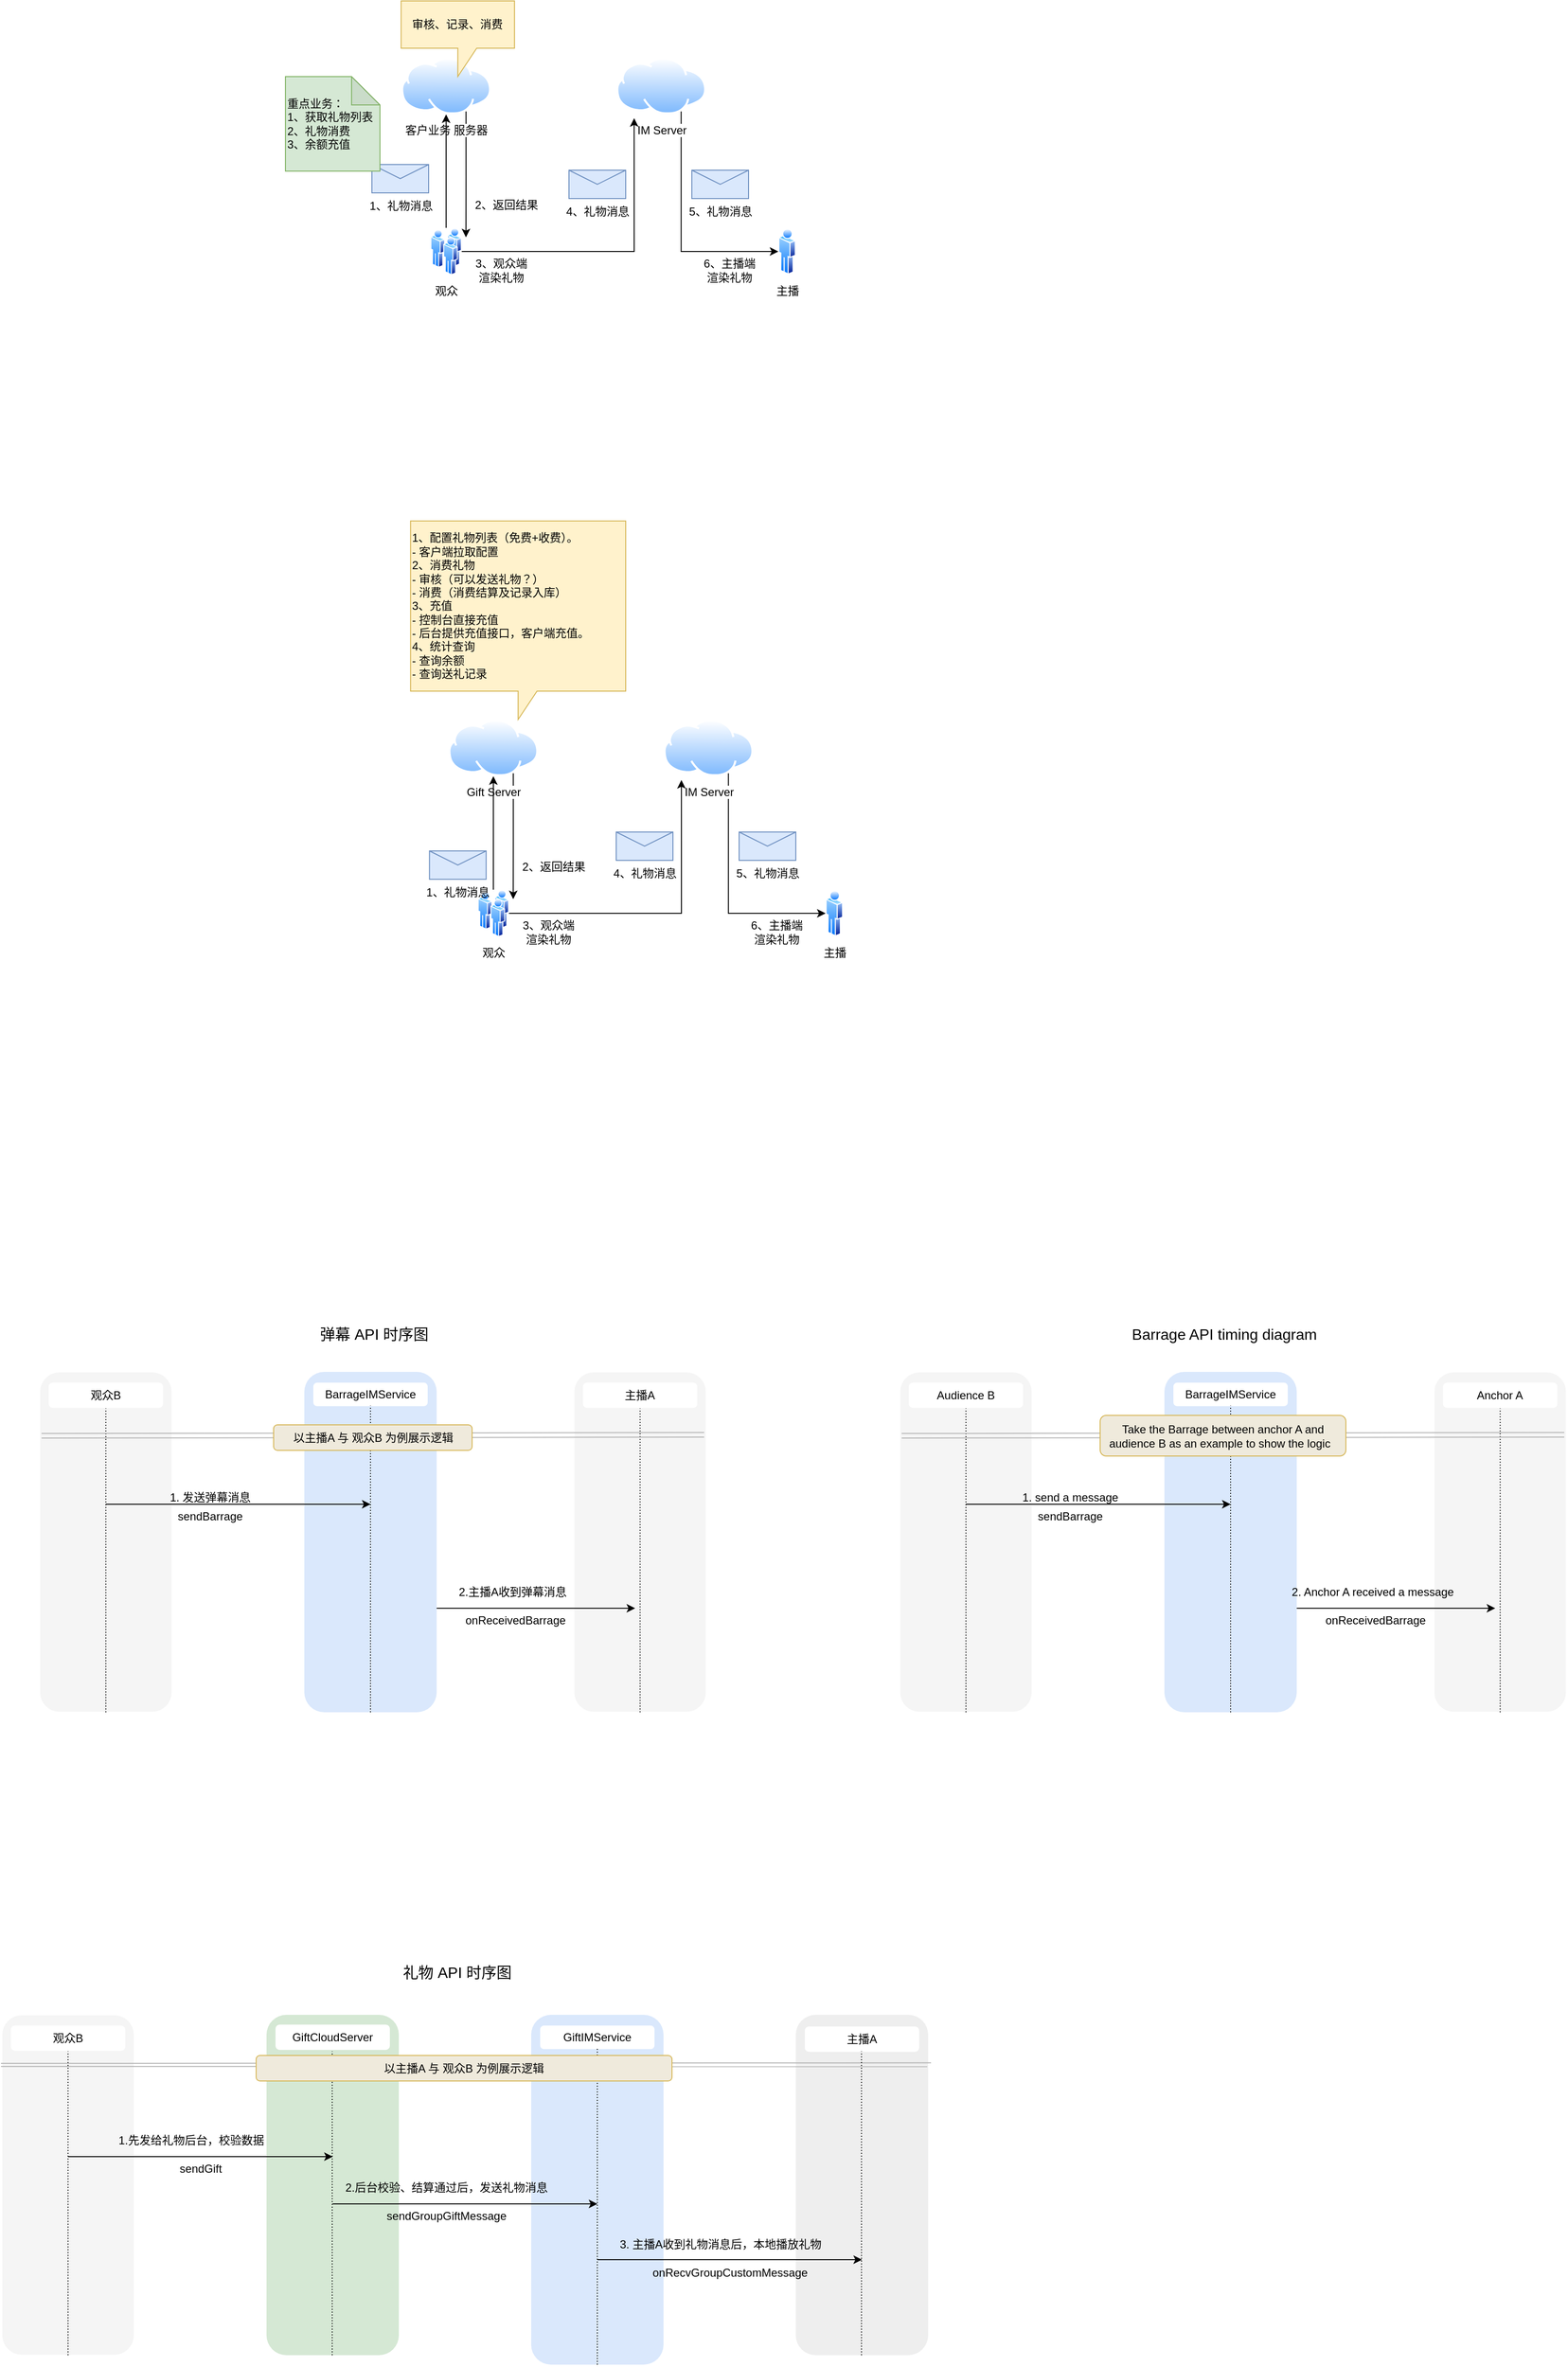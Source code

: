 <mxfile version="24.7.16">
  <diagram name="第 1 页" id="jcVEZMa674RAuCqElUsa">
    <mxGraphModel dx="2303" dy="1035" grid="1" gridSize="10" guides="1" tooltips="1" connect="1" arrows="1" fold="1" page="1" pageScale="1" pageWidth="827" pageHeight="1169" math="0" shadow="0">
      <root>
        <mxCell id="0" />
        <mxCell id="1" parent="0" />
        <mxCell id="g0dAhYQNbu406ivaat-B-29" style="edgeStyle=orthogonalEdgeStyle;rounded=0;orthogonalLoop=1;jettySize=auto;html=1;exitX=0.75;exitY=1;exitDx=0;exitDy=0;entryX=0;entryY=0.5;entryDx=0;entryDy=0;" parent="1" source="g0dAhYQNbu406ivaat-B-1" target="g0dAhYQNbu406ivaat-B-4" edge="1">
          <mxGeometry relative="1" as="geometry">
            <Array as="points">
              <mxPoint x="518" y="535" />
            </Array>
          </mxGeometry>
        </mxCell>
        <mxCell id="g0dAhYQNbu406ivaat-B-1" value="IM Server" style="image;aspect=fixed;perimeter=ellipsePerimeter;html=1;align=center;shadow=0;dashed=0;spacingTop=3;image=img/lib/active_directory/internet_cloud.svg;" parent="1" vertex="1">
          <mxGeometry x="450" y="330" width="95.24" height="60" as="geometry" />
        </mxCell>
        <mxCell id="g0dAhYQNbu406ivaat-B-26" style="edgeStyle=orthogonalEdgeStyle;rounded=0;orthogonalLoop=1;jettySize=auto;html=1;exitX=0.75;exitY=1;exitDx=0;exitDy=0;" parent="1" source="g0dAhYQNbu406ivaat-B-2" edge="1">
          <mxGeometry relative="1" as="geometry">
            <mxPoint x="291" y="520" as="targetPoint" />
          </mxGeometry>
        </mxCell>
        <mxCell id="g0dAhYQNbu406ivaat-B-2" value="客户业务 服务器" style="image;aspect=fixed;perimeter=ellipsePerimeter;html=1;align=center;shadow=0;dashed=0;spacingTop=3;image=img/lib/active_directory/internet_cloud.svg;" parent="1" vertex="1">
          <mxGeometry x="222.38" y="330" width="95.24" height="60" as="geometry" />
        </mxCell>
        <mxCell id="g0dAhYQNbu406ivaat-B-24" value="" style="edgeStyle=orthogonalEdgeStyle;rounded=0;orthogonalLoop=1;jettySize=auto;html=1;" parent="1" source="g0dAhYQNbu406ivaat-B-3" target="g0dAhYQNbu406ivaat-B-2" edge="1">
          <mxGeometry relative="1" as="geometry" />
        </mxCell>
        <mxCell id="g0dAhYQNbu406ivaat-B-3" value="观众" style="image;aspect=fixed;perimeter=ellipsePerimeter;html=1;align=center;shadow=0;dashed=0;spacingTop=3;image=img/lib/active_directory/users.svg;" parent="1" vertex="1">
          <mxGeometry x="253.5" y="510" width="33" height="50" as="geometry" />
        </mxCell>
        <mxCell id="g0dAhYQNbu406ivaat-B-4" value="主播" style="image;aspect=fixed;perimeter=ellipsePerimeter;html=1;align=center;shadow=0;dashed=0;spacingTop=3;image=img/lib/active_directory/user.svg;" parent="1" vertex="1">
          <mxGeometry x="621.5" y="510" width="18.5" height="50" as="geometry" />
        </mxCell>
        <mxCell id="g0dAhYQNbu406ivaat-B-13" value="审核、记录、消费" style="shape=callout;whiteSpace=wrap;html=1;perimeter=calloutPerimeter;fillColor=#fff2cc;strokeColor=#d6b656;" parent="1" vertex="1">
          <mxGeometry x="222.38" y="270" width="120" height="80" as="geometry" />
        </mxCell>
        <mxCell id="g0dAhYQNbu406ivaat-B-14" value="4、礼物消息" style="shape=message;html=1;html=1;outlineConnect=0;labelPosition=center;verticalLabelPosition=bottom;align=center;verticalAlign=top;fillColor=#dae8fc;strokeColor=#6c8ebf;" parent="1" vertex="1">
          <mxGeometry x="400" y="449" width="60" height="30" as="geometry" />
        </mxCell>
        <mxCell id="g0dAhYQNbu406ivaat-B-16" value="1、礼物消息" style="shape=message;html=1;html=1;outlineConnect=0;labelPosition=center;verticalLabelPosition=bottom;align=center;verticalAlign=top;fillColor=#dae8fc;strokeColor=#6c8ebf;" parent="1" vertex="1">
          <mxGeometry x="191.5" y="443" width="60" height="30" as="geometry" />
        </mxCell>
        <mxCell id="g0dAhYQNbu406ivaat-B-20" value="2、返回结果" style="text;html=1;align=center;verticalAlign=middle;whiteSpace=wrap;rounded=0;" parent="1" vertex="1">
          <mxGeometry x="297" y="471" width="73.5" height="30" as="geometry" />
        </mxCell>
        <mxCell id="g0dAhYQNbu406ivaat-B-21" value="5、礼物消息" style="shape=message;html=1;html=1;outlineConnect=0;labelPosition=center;verticalLabelPosition=bottom;align=center;verticalAlign=top;fillColor=#dae8fc;strokeColor=#6c8ebf;" parent="1" vertex="1">
          <mxGeometry x="530" y="449" width="60" height="30" as="geometry" />
        </mxCell>
        <mxCell id="g0dAhYQNbu406ivaat-B-27" style="edgeStyle=orthogonalEdgeStyle;rounded=0;orthogonalLoop=1;jettySize=auto;html=1;exitX=1;exitY=0.5;exitDx=0;exitDy=0;entryX=0.199;entryY=1.067;entryDx=0;entryDy=0;entryPerimeter=0;" parent="1" source="g0dAhYQNbu406ivaat-B-3" target="g0dAhYQNbu406ivaat-B-1" edge="1">
          <mxGeometry relative="1" as="geometry" />
        </mxCell>
        <mxCell id="g0dAhYQNbu406ivaat-B-37" value="6、主播端渲染礼物" style="text;html=1;align=center;verticalAlign=middle;whiteSpace=wrap;rounded=0;" parent="1" vertex="1">
          <mxGeometry x="540" y="540" width="60" height="30" as="geometry" />
        </mxCell>
        <mxCell id="g0dAhYQNbu406ivaat-B-38" value="3、观众端渲染礼物" style="text;html=1;align=center;verticalAlign=middle;whiteSpace=wrap;rounded=0;" parent="1" vertex="1">
          <mxGeometry x="297" y="540" width="63" height="30" as="geometry" />
        </mxCell>
        <mxCell id="g0dAhYQNbu406ivaat-B-39" value="&lt;div&gt;重点业务：&lt;/div&gt;1、获取礼物列表&lt;div&gt;2、礼物消费&lt;/div&gt;&lt;div&gt;3、余额充值&lt;/div&gt;" style="shape=note;whiteSpace=wrap;html=1;backgroundOutline=1;darkOpacity=0.05;align=left;fillColor=#d5e8d4;strokeColor=#82b366;" parent="1" vertex="1">
          <mxGeometry x="100" y="350" width="100" height="100" as="geometry" />
        </mxCell>
        <mxCell id="nutGatzAmaSmmzDg8kPc-3" style="edgeStyle=orthogonalEdgeStyle;rounded=0;orthogonalLoop=1;jettySize=auto;html=1;exitX=0.75;exitY=1;exitDx=0;exitDy=0;entryX=0;entryY=0.5;entryDx=0;entryDy=0;" parent="1" source="nutGatzAmaSmmzDg8kPc-4" target="nutGatzAmaSmmzDg8kPc-9" edge="1">
          <mxGeometry relative="1" as="geometry">
            <Array as="points">
              <mxPoint x="568" y="1235" />
            </Array>
          </mxGeometry>
        </mxCell>
        <mxCell id="nutGatzAmaSmmzDg8kPc-4" value="IM Server" style="image;aspect=fixed;perimeter=ellipsePerimeter;html=1;align=center;shadow=0;dashed=0;spacingTop=3;image=img/lib/active_directory/internet_cloud.svg;" parent="1" vertex="1">
          <mxGeometry x="500" y="1030" width="95.24" height="60" as="geometry" />
        </mxCell>
        <mxCell id="nutGatzAmaSmmzDg8kPc-5" style="edgeStyle=orthogonalEdgeStyle;rounded=0;orthogonalLoop=1;jettySize=auto;html=1;exitX=0.75;exitY=1;exitDx=0;exitDy=0;" parent="1" source="nutGatzAmaSmmzDg8kPc-6" edge="1">
          <mxGeometry relative="1" as="geometry">
            <mxPoint x="341" y="1220" as="targetPoint" />
          </mxGeometry>
        </mxCell>
        <mxCell id="nutGatzAmaSmmzDg8kPc-6" value="Gift Server" style="image;aspect=fixed;perimeter=ellipsePerimeter;html=1;align=center;shadow=0;dashed=0;spacingTop=3;image=img/lib/active_directory/internet_cloud.svg;" parent="1" vertex="1">
          <mxGeometry x="272.38" y="1030" width="95.24" height="60" as="geometry" />
        </mxCell>
        <mxCell id="nutGatzAmaSmmzDg8kPc-7" value="" style="edgeStyle=orthogonalEdgeStyle;rounded=0;orthogonalLoop=1;jettySize=auto;html=1;" parent="1" source="nutGatzAmaSmmzDg8kPc-8" target="nutGatzAmaSmmzDg8kPc-6" edge="1">
          <mxGeometry relative="1" as="geometry" />
        </mxCell>
        <mxCell id="nutGatzAmaSmmzDg8kPc-8" value="观众" style="image;aspect=fixed;perimeter=ellipsePerimeter;html=1;align=center;shadow=0;dashed=0;spacingTop=3;image=img/lib/active_directory/users.svg;" parent="1" vertex="1">
          <mxGeometry x="303.5" y="1210" width="33" height="50" as="geometry" />
        </mxCell>
        <mxCell id="nutGatzAmaSmmzDg8kPc-9" value="主播" style="image;aspect=fixed;perimeter=ellipsePerimeter;html=1;align=center;shadow=0;dashed=0;spacingTop=3;image=img/lib/active_directory/user.svg;" parent="1" vertex="1">
          <mxGeometry x="671.5" y="1210" width="18.5" height="50" as="geometry" />
        </mxCell>
        <mxCell id="nutGatzAmaSmmzDg8kPc-10" value="&lt;div&gt;1、配置礼物列表（免费+收费）。&lt;/div&gt;&lt;div&gt;- 客户端拉取配置&lt;/div&gt;&lt;div&gt;2、消费礼物&lt;/div&gt;&lt;div&gt;-&amp;nbsp;&lt;span style=&quot;background-color: initial;&quot;&gt;审核（可以发送礼物？）&lt;/span&gt;&lt;/div&gt;&lt;div&gt;&lt;span style=&quot;background-color: initial;&quot;&gt;- 消费（消费结算及记录入库）&lt;/span&gt;&lt;/div&gt;&lt;div&gt;&lt;span style=&quot;background-color: initial;&quot;&gt;3、充值&lt;/span&gt;&lt;/div&gt;&lt;div&gt;&lt;span style=&quot;background-color: initial;&quot;&gt;- 控制台直接充值&lt;/span&gt;&lt;/div&gt;&lt;div&gt;&lt;span style=&quot;background-color: initial;&quot;&gt;- 后台提供充值接口，客户端充值。&lt;/span&gt;&lt;/div&gt;&lt;div&gt;&lt;span style=&quot;background-color: initial;&quot;&gt;4、统计查询&lt;/span&gt;&lt;/div&gt;&lt;div&gt;&lt;span style=&quot;background-color: initial;&quot;&gt;- 查询余额&lt;/span&gt;&lt;/div&gt;&lt;div&gt;&lt;span style=&quot;background-color: initial;&quot;&gt;- 查询送礼记录&lt;/span&gt;&lt;/div&gt;" style="shape=callout;whiteSpace=wrap;html=1;perimeter=calloutPerimeter;fillColor=#fff2cc;strokeColor=#d6b656;align=left;" parent="1" vertex="1">
          <mxGeometry x="232.38" y="820" width="227.62" height="210" as="geometry" />
        </mxCell>
        <mxCell id="nutGatzAmaSmmzDg8kPc-11" value="4、礼物消息" style="shape=message;html=1;html=1;outlineConnect=0;labelPosition=center;verticalLabelPosition=bottom;align=center;verticalAlign=top;fillColor=#dae8fc;strokeColor=#6c8ebf;" parent="1" vertex="1">
          <mxGeometry x="450" y="1149" width="60" height="30" as="geometry" />
        </mxCell>
        <mxCell id="nutGatzAmaSmmzDg8kPc-12" value="1、礼物消息" style="shape=message;html=1;html=1;outlineConnect=0;labelPosition=center;verticalLabelPosition=bottom;align=center;verticalAlign=top;fillColor=#dae8fc;strokeColor=#6c8ebf;" parent="1" vertex="1">
          <mxGeometry x="252.38" y="1169" width="60" height="30" as="geometry" />
        </mxCell>
        <mxCell id="nutGatzAmaSmmzDg8kPc-13" value="2、返回结果" style="text;html=1;align=center;verticalAlign=middle;whiteSpace=wrap;rounded=0;" parent="1" vertex="1">
          <mxGeometry x="347" y="1171" width="73.5" height="30" as="geometry" />
        </mxCell>
        <mxCell id="nutGatzAmaSmmzDg8kPc-14" value="5、礼物消息" style="shape=message;html=1;html=1;outlineConnect=0;labelPosition=center;verticalLabelPosition=bottom;align=center;verticalAlign=top;fillColor=#dae8fc;strokeColor=#6c8ebf;" parent="1" vertex="1">
          <mxGeometry x="580" y="1149" width="60" height="30" as="geometry" />
        </mxCell>
        <mxCell id="nutGatzAmaSmmzDg8kPc-15" style="edgeStyle=orthogonalEdgeStyle;rounded=0;orthogonalLoop=1;jettySize=auto;html=1;exitX=1;exitY=0.5;exitDx=0;exitDy=0;entryX=0.199;entryY=1.067;entryDx=0;entryDy=0;entryPerimeter=0;" parent="1" source="nutGatzAmaSmmzDg8kPc-8" target="nutGatzAmaSmmzDg8kPc-4" edge="1">
          <mxGeometry relative="1" as="geometry" />
        </mxCell>
        <mxCell id="nutGatzAmaSmmzDg8kPc-16" value="6、主播端渲染礼物" style="text;html=1;align=center;verticalAlign=middle;whiteSpace=wrap;rounded=0;" parent="1" vertex="1">
          <mxGeometry x="590" y="1240" width="60" height="30" as="geometry" />
        </mxCell>
        <mxCell id="nutGatzAmaSmmzDg8kPc-17" value="3、观众端渲染礼物" style="text;html=1;align=center;verticalAlign=middle;whiteSpace=wrap;rounded=0;" parent="1" vertex="1">
          <mxGeometry x="347" y="1240" width="63" height="30" as="geometry" />
        </mxCell>
        <mxCell id="BIol5dCqHIM_bmdfUZsF-23" value="" style="group" parent="1" vertex="1" connectable="0">
          <mxGeometry x="-200" y="2400" width="140" height="360" as="geometry" />
        </mxCell>
        <mxCell id="BIol5dCqHIM_bmdfUZsF-15" value="" style="rounded=1;whiteSpace=wrap;html=1;fillColor=#f5f5f5;fontColor=#333333;strokeColor=#FFFFFF;" parent="BIol5dCqHIM_bmdfUZsF-23" vertex="1">
          <mxGeometry width="140" height="360" as="geometry" />
        </mxCell>
        <mxCell id="BIol5dCqHIM_bmdfUZsF-16" value="观众B" style="rounded=1;whiteSpace=wrap;html=1;strokeColor=#FFFFFF;" parent="BIol5dCqHIM_bmdfUZsF-23" vertex="1">
          <mxGeometry x="10" y="11.857" width="120" height="25.714" as="geometry" />
        </mxCell>
        <mxCell id="BIol5dCqHIM_bmdfUZsF-41" value="" style="endArrow=none;dashed=1;html=1;rounded=0;exitX=0.5;exitY=1;exitDx=0;exitDy=0;dashPattern=1 2;" parent="BIol5dCqHIM_bmdfUZsF-23" source="BIol5dCqHIM_bmdfUZsF-15" edge="1">
          <mxGeometry width="50" height="50" relative="1" as="geometry">
            <mxPoint x="340" y="173.571" as="sourcePoint" />
            <mxPoint x="70" y="38.571" as="targetPoint" />
          </mxGeometry>
        </mxCell>
        <mxCell id="BIol5dCqHIM_bmdfUZsF-24" value="" style="group" parent="1" vertex="1" connectable="0">
          <mxGeometry x="360" y="2400" width="140" height="370" as="geometry" />
        </mxCell>
        <mxCell id="BIol5dCqHIM_bmdfUZsF-25" value="" style="rounded=1;whiteSpace=wrap;html=1;fillColor=#dae8fc;strokeColor=none;" parent="BIol5dCqHIM_bmdfUZsF-24" vertex="1">
          <mxGeometry width="140" height="370" as="geometry" />
        </mxCell>
        <mxCell id="BIol5dCqHIM_bmdfUZsF-26" value="GiftIMService" style="rounded=1;whiteSpace=wrap;html=1;strokeColor=#FFFFFF;" parent="BIol5dCqHIM_bmdfUZsF-24" vertex="1">
          <mxGeometry x="10" y="11.935" width="120" height="23.871" as="geometry" />
        </mxCell>
        <mxCell id="BIol5dCqHIM_bmdfUZsF-45" value="" style="endArrow=none;dashed=1;html=1;rounded=0;exitX=0.5;exitY=1;exitDx=0;exitDy=0;dashPattern=1 2;entryX=0.5;entryY=1;entryDx=0;entryDy=0;" parent="BIol5dCqHIM_bmdfUZsF-24" source="BIol5dCqHIM_bmdfUZsF-25" target="BIol5dCqHIM_bmdfUZsF-26" edge="1">
          <mxGeometry width="50" height="50" relative="1" as="geometry">
            <mxPoint x="60" y="393.871" as="sourcePoint" />
            <mxPoint x="60" y="95.484" as="targetPoint" />
          </mxGeometry>
        </mxCell>
        <mxCell id="BIol5dCqHIM_bmdfUZsF-27" value="" style="group" parent="1" vertex="1" connectable="0">
          <mxGeometry x="80" y="2400" width="140" height="360" as="geometry" />
        </mxCell>
        <mxCell id="BIol5dCqHIM_bmdfUZsF-28" value="" style="rounded=1;whiteSpace=wrap;html=1;fillColor=#d5e8d4;strokeColor=none;" parent="BIol5dCqHIM_bmdfUZsF-27" vertex="1">
          <mxGeometry width="140" height="360" as="geometry" />
        </mxCell>
        <mxCell id="BIol5dCqHIM_bmdfUZsF-29" value="GiftCloudServer" style="rounded=1;whiteSpace=wrap;html=1;strokeColor=#FFFFFF;" parent="BIol5dCqHIM_bmdfUZsF-27" vertex="1">
          <mxGeometry x="10" y="10.857" width="120" height="25.714" as="geometry" />
        </mxCell>
        <mxCell id="BIol5dCqHIM_bmdfUZsF-44" value="" style="endArrow=none;dashed=1;html=1;rounded=0;exitX=0.5;exitY=1;exitDx=0;exitDy=0;dashPattern=1 2;" parent="BIol5dCqHIM_bmdfUZsF-27" edge="1">
          <mxGeometry width="50" height="50" relative="1" as="geometry">
            <mxPoint x="69.5" y="360" as="sourcePoint" />
            <mxPoint x="69.5" y="38.571" as="targetPoint" />
          </mxGeometry>
        </mxCell>
        <mxCell id="BIol5dCqHIM_bmdfUZsF-30" value="" style="group" parent="1" vertex="1" connectable="0">
          <mxGeometry x="640" y="2400" width="140" height="360" as="geometry" />
        </mxCell>
        <mxCell id="BIol5dCqHIM_bmdfUZsF-31" value="" style="rounded=1;whiteSpace=wrap;html=1;fillColor=#eeeeee;strokeColor=none;" parent="BIol5dCqHIM_bmdfUZsF-30" vertex="1">
          <mxGeometry width="140" height="360" as="geometry" />
        </mxCell>
        <mxCell id="BIol5dCqHIM_bmdfUZsF-32" value="主播A" style="rounded=1;whiteSpace=wrap;html=1;strokeColor=#FFFFFF;" parent="BIol5dCqHIM_bmdfUZsF-30" vertex="1">
          <mxGeometry x="10" y="12.857" width="120" height="25.714" as="geometry" />
        </mxCell>
        <mxCell id="BIol5dCqHIM_bmdfUZsF-34" value="" style="endArrow=none;html=1;rounded=0;strokeColor=#B3B3B3;entryX=0.993;entryY=0.152;entryDx=0;entryDy=0;entryPerimeter=0;" parent="BIol5dCqHIM_bmdfUZsF-30" target="BIol5dCqHIM_bmdfUZsF-31" edge="1">
          <mxGeometry width="50" height="50" relative="1" as="geometry">
            <mxPoint x="-841" y="54.643" as="sourcePoint" />
            <mxPoint x="129" y="54.643" as="targetPoint" />
          </mxGeometry>
        </mxCell>
        <mxCell id="BIol5dCqHIM_bmdfUZsF-33" value="" style="endArrow=none;html=1;rounded=0;strokeColor=#B3B3B3;entryX=1.029;entryY=0.141;entryDx=0;entryDy=0;entryPerimeter=0;" parent="BIol5dCqHIM_bmdfUZsF-30" edge="1">
          <mxGeometry width="50" height="50" relative="1" as="geometry">
            <mxPoint x="-841" y="51.429" as="sourcePoint" />
            <mxPoint x="143.06" y="50.76" as="targetPoint" />
          </mxGeometry>
        </mxCell>
        <mxCell id="BIol5dCqHIM_bmdfUZsF-46" value="" style="endArrow=none;dashed=1;html=1;rounded=0;exitX=0.5;exitY=1;exitDx=0;exitDy=0;dashPattern=1 2;" parent="BIol5dCqHIM_bmdfUZsF-30" edge="1">
          <mxGeometry width="50" height="50" relative="1" as="geometry">
            <mxPoint x="69.5" y="360" as="sourcePoint" />
            <mxPoint x="69.5" y="38.571" as="targetPoint" />
          </mxGeometry>
        </mxCell>
        <mxCell id="BIol5dCqHIM_bmdfUZsF-36" value="礼物 API 时序图" style="rounded=0;whiteSpace=wrap;html=1;fontSize=16;strokeColor=none;" parent="1" vertex="1">
          <mxGeometry x="222.38" y="2325" width="120" height="60" as="geometry" />
        </mxCell>
        <mxCell id="BIol5dCqHIM_bmdfUZsF-39" value="以主播A 与 观众B 为例展示逻辑" style="rounded=1;whiteSpace=wrap;html=1;fillColor=#EFEADC;strokeColor=#d6b656;" parent="1" vertex="1">
          <mxGeometry x="69" y="2443" width="440" height="27" as="geometry" />
        </mxCell>
        <mxCell id="BIol5dCqHIM_bmdfUZsF-47" value="" style="endArrow=classic;html=1;rounded=0;" parent="1" edge="1">
          <mxGeometry width="50" height="50" relative="1" as="geometry">
            <mxPoint x="-130" y="2550" as="sourcePoint" />
            <mxPoint x="150" y="2550" as="targetPoint" />
          </mxGeometry>
        </mxCell>
        <mxCell id="BIol5dCqHIM_bmdfUZsF-48" value="sendGift" style="text;html=1;align=center;verticalAlign=middle;resizable=0;points=[];autosize=1;strokeColor=none;fillColor=none;" parent="1" vertex="1">
          <mxGeometry x="-25" y="2548" width="70" height="30" as="geometry" />
        </mxCell>
        <mxCell id="BIol5dCqHIM_bmdfUZsF-49" value="1.先发给礼物后台，校验数据" style="text;html=1;align=center;verticalAlign=middle;resizable=0;points=[];autosize=1;strokeColor=none;fillColor=none;" parent="1" vertex="1">
          <mxGeometry x="-90" y="2518" width="180" height="30" as="geometry" />
        </mxCell>
        <mxCell id="BIol5dCqHIM_bmdfUZsF-50" value="" style="endArrow=classic;html=1;rounded=0;" parent="1" edge="1">
          <mxGeometry width="50" height="50" relative="1" as="geometry">
            <mxPoint x="150" y="2600" as="sourcePoint" />
            <mxPoint x="430" y="2600" as="targetPoint" />
          </mxGeometry>
        </mxCell>
        <mxCell id="BIol5dCqHIM_bmdfUZsF-52" value="2.后台校验、结算通过后，发送礼物消息" style="text;html=1;align=center;verticalAlign=middle;resizable=0;points=[];autosize=1;strokeColor=none;fillColor=none;" parent="1" vertex="1">
          <mxGeometry x="154" y="2570" width="232" height="26" as="geometry" />
        </mxCell>
        <mxCell id="BIol5dCqHIM_bmdfUZsF-55" value="sendGroupGiftMessage" style="text;html=1;align=center;verticalAlign=middle;resizable=0;points=[];autosize=1;strokeColor=none;fillColor=none;" parent="1" vertex="1">
          <mxGeometry x="195" y="2598" width="150" height="30" as="geometry" />
        </mxCell>
        <mxCell id="BIol5dCqHIM_bmdfUZsF-56" value="onRecvGroupCustomMessage" style="text;html=1;align=center;verticalAlign=middle;resizable=0;points=[];autosize=1;strokeColor=none;fillColor=none;" parent="1" vertex="1">
          <mxGeometry x="475" y="2658" width="190" height="30" as="geometry" />
        </mxCell>
        <mxCell id="BIol5dCqHIM_bmdfUZsF-57" value="3. 主播A收到礼物消息后，本地播放礼物" style="text;html=1;align=center;verticalAlign=middle;resizable=0;points=[];autosize=1;strokeColor=none;fillColor=none;" parent="1" vertex="1">
          <mxGeometry x="440" y="2628" width="240" height="30" as="geometry" />
        </mxCell>
        <mxCell id="BIol5dCqHIM_bmdfUZsF-54" value="" style="endArrow=classic;html=1;rounded=0;" parent="1" edge="1">
          <mxGeometry width="50" height="50" relative="1" as="geometry">
            <mxPoint x="430" y="2659.003" as="sourcePoint" />
            <mxPoint x="710" y="2659.003" as="targetPoint" />
          </mxGeometry>
        </mxCell>
        <mxCell id="24WdsLfVIEtXJVcazkG--1" value="" style="group" vertex="1" connectable="0" parent="1">
          <mxGeometry x="-160" y="1720" width="140" height="360" as="geometry" />
        </mxCell>
        <mxCell id="24WdsLfVIEtXJVcazkG--2" value="" style="rounded=1;whiteSpace=wrap;html=1;fillColor=#f5f5f5;fontColor=#333333;strokeColor=#FFFFFF;" vertex="1" parent="24WdsLfVIEtXJVcazkG--1">
          <mxGeometry width="140" height="360" as="geometry" />
        </mxCell>
        <mxCell id="24WdsLfVIEtXJVcazkG--3" value="观众B" style="rounded=1;whiteSpace=wrap;html=1;strokeColor=#FFFFFF;" vertex="1" parent="24WdsLfVIEtXJVcazkG--1">
          <mxGeometry x="10" y="11.857" width="120" height="25.714" as="geometry" />
        </mxCell>
        <mxCell id="24WdsLfVIEtXJVcazkG--4" value="" style="endArrow=none;dashed=1;html=1;rounded=0;exitX=0.5;exitY=1;exitDx=0;exitDy=0;dashPattern=1 2;" edge="1" parent="24WdsLfVIEtXJVcazkG--1" source="24WdsLfVIEtXJVcazkG--2">
          <mxGeometry width="50" height="50" relative="1" as="geometry">
            <mxPoint x="340" y="173.571" as="sourcePoint" />
            <mxPoint x="70" y="38.571" as="targetPoint" />
          </mxGeometry>
        </mxCell>
        <mxCell id="24WdsLfVIEtXJVcazkG--5" value="" style="group" vertex="1" connectable="0" parent="1">
          <mxGeometry x="405.24" y="1720" width="140" height="360" as="geometry" />
        </mxCell>
        <mxCell id="24WdsLfVIEtXJVcazkG--6" value="" style="rounded=1;whiteSpace=wrap;html=1;fillColor=#f5f5f5;fontColor=#333333;strokeColor=#FFFFFF;" vertex="1" parent="24WdsLfVIEtXJVcazkG--5">
          <mxGeometry width="140" height="360" as="geometry" />
        </mxCell>
        <mxCell id="24WdsLfVIEtXJVcazkG--7" value="主播A" style="rounded=1;whiteSpace=wrap;html=1;strokeColor=#FFFFFF;" vertex="1" parent="24WdsLfVIEtXJVcazkG--5">
          <mxGeometry x="10" y="11.857" width="120" height="25.714" as="geometry" />
        </mxCell>
        <mxCell id="24WdsLfVIEtXJVcazkG--8" value="" style="endArrow=none;dashed=1;html=1;rounded=0;exitX=0.5;exitY=1;exitDx=0;exitDy=0;dashPattern=1 2;" edge="1" parent="24WdsLfVIEtXJVcazkG--5" source="24WdsLfVIEtXJVcazkG--6">
          <mxGeometry width="50" height="50" relative="1" as="geometry">
            <mxPoint x="340" y="173.571" as="sourcePoint" />
            <mxPoint x="70" y="38.571" as="targetPoint" />
          </mxGeometry>
        </mxCell>
        <mxCell id="24WdsLfVIEtXJVcazkG--25" value="" style="endArrow=classic;html=1;rounded=0;" edge="1" parent="24WdsLfVIEtXJVcazkG--5">
          <mxGeometry width="50" height="50" relative="1" as="geometry">
            <mxPoint x="-215.24" y="250" as="sourcePoint" />
            <mxPoint x="64.76" y="250" as="targetPoint" />
          </mxGeometry>
        </mxCell>
        <mxCell id="24WdsLfVIEtXJVcazkG--9" value="" style="group" vertex="1" connectable="0" parent="1">
          <mxGeometry x="120" y="1720" width="175" height="370" as="geometry" />
        </mxCell>
        <mxCell id="24WdsLfVIEtXJVcazkG--10" value="" style="rounded=1;whiteSpace=wrap;html=1;fillColor=#dae8fc;strokeColor=none;" vertex="1" parent="24WdsLfVIEtXJVcazkG--9">
          <mxGeometry width="140" height="360" as="geometry" />
        </mxCell>
        <mxCell id="24WdsLfVIEtXJVcazkG--11" value="BarrageIMService" style="rounded=1;whiteSpace=wrap;html=1;strokeColor=#FFFFFF;" vertex="1" parent="24WdsLfVIEtXJVcazkG--9">
          <mxGeometry x="10" y="11.935" width="120" height="23.871" as="geometry" />
        </mxCell>
        <mxCell id="24WdsLfVIEtXJVcazkG--12" value="" style="endArrow=none;dashed=1;html=1;rounded=0;exitX=0.5;exitY=1;exitDx=0;exitDy=0;dashPattern=1 2;entryX=0.5;entryY=1;entryDx=0;entryDy=0;" edge="1" parent="24WdsLfVIEtXJVcazkG--9" source="24WdsLfVIEtXJVcazkG--10" target="24WdsLfVIEtXJVcazkG--11">
          <mxGeometry width="50" height="50" relative="1" as="geometry">
            <mxPoint x="60" y="393.871" as="sourcePoint" />
            <mxPoint x="60" y="95.484" as="targetPoint" />
          </mxGeometry>
        </mxCell>
        <mxCell id="24WdsLfVIEtXJVcazkG--14" value="" style="endArrow=classic;html=1;rounded=0;" edge="1" parent="24WdsLfVIEtXJVcazkG--9">
          <mxGeometry width="50" height="50" relative="1" as="geometry">
            <mxPoint x="-210" y="140" as="sourcePoint" />
            <mxPoint x="70" y="140" as="targetPoint" />
          </mxGeometry>
        </mxCell>
        <mxCell id="24WdsLfVIEtXJVcazkG--13" value="弹幕 API 时序图" style="rounded=0;whiteSpace=wrap;html=1;fontSize=16;strokeColor=none;" vertex="1" parent="1">
          <mxGeometry x="133.5" y="1650" width="120" height="60" as="geometry" />
        </mxCell>
        <mxCell id="24WdsLfVIEtXJVcazkG--15" value="1. 发送弹幕消息" style="text;html=1;align=center;verticalAlign=middle;resizable=0;points=[];autosize=1;strokeColor=none;fillColor=none;" vertex="1" parent="1">
          <mxGeometry x="-35" y="1838" width="110" height="30" as="geometry" />
        </mxCell>
        <mxCell id="24WdsLfVIEtXJVcazkG--16" value="sendBarrage" style="text;html=1;align=center;verticalAlign=middle;resizable=0;points=[];autosize=1;strokeColor=none;fillColor=none;" vertex="1" parent="1">
          <mxGeometry x="-25" y="1858" width="90" height="30" as="geometry" />
        </mxCell>
        <mxCell id="24WdsLfVIEtXJVcazkG--23" value="" style="group" vertex="1" connectable="0" parent="1">
          <mxGeometry x="-158" y="1789" width="701" height="14" as="geometry" />
        </mxCell>
        <mxCell id="24WdsLfVIEtXJVcazkG--19" value="" style="endArrow=none;html=1;rounded=0;exitX=0.014;exitY=0.181;exitDx=0;exitDy=0;exitPerimeter=0;entryX=0.984;entryY=0.178;entryDx=0;entryDy=0;entryPerimeter=0;strokeColor=#B3B3B3;" edge="1" parent="24WdsLfVIEtXJVcazkG--23" source="24WdsLfVIEtXJVcazkG--2" target="24WdsLfVIEtXJVcazkG--6">
          <mxGeometry width="50" height="50" relative="1" as="geometry">
            <mxPoint x="318" y="291" as="sourcePoint" />
            <mxPoint x="708" y="1" as="targetPoint" />
          </mxGeometry>
        </mxCell>
        <mxCell id="24WdsLfVIEtXJVcazkG--20" value="" style="endArrow=none;html=1;rounded=0;exitX=0.014;exitY=0.181;exitDx=0;exitDy=0;exitPerimeter=0;entryX=0.984;entryY=0.178;entryDx=0;entryDy=0;entryPerimeter=0;strokeColor=#B3B3B3;" edge="1" parent="24WdsLfVIEtXJVcazkG--23">
          <mxGeometry width="50" height="50" relative="1" as="geometry">
            <mxPoint y="1" as="sourcePoint" />
            <mxPoint x="701" as="targetPoint" />
          </mxGeometry>
        </mxCell>
        <mxCell id="24WdsLfVIEtXJVcazkG--21" value="以主播A 与 观众B 为例展示逻辑" style="rounded=1;whiteSpace=wrap;html=1;fillColor=#EFEADC;strokeColor=#d6b656;" vertex="1" parent="24WdsLfVIEtXJVcazkG--23">
          <mxGeometry x="245.5" y="-13" width="210" height="27" as="geometry" />
        </mxCell>
        <mxCell id="24WdsLfVIEtXJVcazkG--26" value="2.主播A收到弹幕消息" style="text;html=1;align=center;verticalAlign=middle;resizable=0;points=[];autosize=1;strokeColor=none;fillColor=none;" vertex="1" parent="1">
          <mxGeometry x="270" y="1938" width="140" height="30" as="geometry" />
        </mxCell>
        <mxCell id="24WdsLfVIEtXJVcazkG--27" value="onReceivedBarrage" style="text;html=1;align=center;verticalAlign=middle;resizable=0;points=[];autosize=1;strokeColor=none;fillColor=none;" vertex="1" parent="1">
          <mxGeometry x="277.62" y="1968" width="130" height="30" as="geometry" />
        </mxCell>
        <mxCell id="24WdsLfVIEtXJVcazkG--28" value="" style="group" vertex="1" connectable="0" parent="1">
          <mxGeometry x="750" y="1720" width="140" height="360" as="geometry" />
        </mxCell>
        <mxCell id="24WdsLfVIEtXJVcazkG--29" value="" style="rounded=1;whiteSpace=wrap;html=1;fillColor=#f5f5f5;fontColor=#333333;strokeColor=#FFFFFF;" vertex="1" parent="24WdsLfVIEtXJVcazkG--28">
          <mxGeometry width="140" height="360" as="geometry" />
        </mxCell>
        <mxCell id="24WdsLfVIEtXJVcazkG--30" value="Audience B" style="rounded=1;whiteSpace=wrap;html=1;strokeColor=#FFFFFF;" vertex="1" parent="24WdsLfVIEtXJVcazkG--28">
          <mxGeometry x="10" y="11.857" width="120" height="25.714" as="geometry" />
        </mxCell>
        <mxCell id="24WdsLfVIEtXJVcazkG--31" value="" style="endArrow=none;dashed=1;html=1;rounded=0;exitX=0.5;exitY=1;exitDx=0;exitDy=0;dashPattern=1 2;" edge="1" parent="24WdsLfVIEtXJVcazkG--28" source="24WdsLfVIEtXJVcazkG--29">
          <mxGeometry width="50" height="50" relative="1" as="geometry">
            <mxPoint x="340" y="173.571" as="sourcePoint" />
            <mxPoint x="70" y="38.571" as="targetPoint" />
          </mxGeometry>
        </mxCell>
        <mxCell id="24WdsLfVIEtXJVcazkG--32" value="" style="group" vertex="1" connectable="0" parent="1">
          <mxGeometry x="1315.24" y="1720" width="140" height="360" as="geometry" />
        </mxCell>
        <mxCell id="24WdsLfVIEtXJVcazkG--33" value="" style="rounded=1;whiteSpace=wrap;html=1;fillColor=#f5f5f5;fontColor=#333333;strokeColor=#FFFFFF;" vertex="1" parent="24WdsLfVIEtXJVcazkG--32">
          <mxGeometry width="140" height="360" as="geometry" />
        </mxCell>
        <mxCell id="24WdsLfVIEtXJVcazkG--34" value="Anchor A" style="rounded=1;whiteSpace=wrap;html=1;strokeColor=#FFFFFF;" vertex="1" parent="24WdsLfVIEtXJVcazkG--32">
          <mxGeometry x="10" y="11.857" width="120" height="25.714" as="geometry" />
        </mxCell>
        <mxCell id="24WdsLfVIEtXJVcazkG--35" value="" style="endArrow=none;dashed=1;html=1;rounded=0;exitX=0.5;exitY=1;exitDx=0;exitDy=0;dashPattern=1 2;" edge="1" parent="24WdsLfVIEtXJVcazkG--32" source="24WdsLfVIEtXJVcazkG--33">
          <mxGeometry width="50" height="50" relative="1" as="geometry">
            <mxPoint x="340" y="173.571" as="sourcePoint" />
            <mxPoint x="70" y="38.571" as="targetPoint" />
          </mxGeometry>
        </mxCell>
        <mxCell id="24WdsLfVIEtXJVcazkG--36" value="" style="endArrow=classic;html=1;rounded=0;" edge="1" parent="24WdsLfVIEtXJVcazkG--32">
          <mxGeometry width="50" height="50" relative="1" as="geometry">
            <mxPoint x="-215.24" y="250" as="sourcePoint" />
            <mxPoint x="64.76" y="250" as="targetPoint" />
          </mxGeometry>
        </mxCell>
        <mxCell id="24WdsLfVIEtXJVcazkG--37" value="" style="group" vertex="1" connectable="0" parent="1">
          <mxGeometry x="1030" y="1720" width="175" height="370" as="geometry" />
        </mxCell>
        <mxCell id="24WdsLfVIEtXJVcazkG--38" value="" style="rounded=1;whiteSpace=wrap;html=1;fillColor=#dae8fc;strokeColor=none;" vertex="1" parent="24WdsLfVIEtXJVcazkG--37">
          <mxGeometry width="140" height="360" as="geometry" />
        </mxCell>
        <mxCell id="24WdsLfVIEtXJVcazkG--39" value="BarrageIMService" style="rounded=1;whiteSpace=wrap;html=1;strokeColor=#FFFFFF;" vertex="1" parent="24WdsLfVIEtXJVcazkG--37">
          <mxGeometry x="10" y="11.935" width="120" height="23.871" as="geometry" />
        </mxCell>
        <mxCell id="24WdsLfVIEtXJVcazkG--40" value="" style="endArrow=none;dashed=1;html=1;rounded=0;exitX=0.5;exitY=1;exitDx=0;exitDy=0;dashPattern=1 2;entryX=0.5;entryY=1;entryDx=0;entryDy=0;" edge="1" parent="24WdsLfVIEtXJVcazkG--37" source="24WdsLfVIEtXJVcazkG--38" target="24WdsLfVIEtXJVcazkG--39">
          <mxGeometry width="50" height="50" relative="1" as="geometry">
            <mxPoint x="60" y="393.871" as="sourcePoint" />
            <mxPoint x="60" y="95.484" as="targetPoint" />
          </mxGeometry>
        </mxCell>
        <mxCell id="24WdsLfVIEtXJVcazkG--41" value="" style="endArrow=classic;html=1;rounded=0;" edge="1" parent="24WdsLfVIEtXJVcazkG--37">
          <mxGeometry width="50" height="50" relative="1" as="geometry">
            <mxPoint x="-210" y="140" as="sourcePoint" />
            <mxPoint x="70" y="140" as="targetPoint" />
          </mxGeometry>
        </mxCell>
        <mxCell id="24WdsLfVIEtXJVcazkG--42" value="Barrage API timing diagram" style="rounded=0;whiteSpace=wrap;html=1;fontSize=16;strokeColor=none;" vertex="1" parent="1">
          <mxGeometry x="975" y="1650" width="236.5" height="60" as="geometry" />
        </mxCell>
        <mxCell id="24WdsLfVIEtXJVcazkG--43" value="1. send a message" style="text;html=1;align=center;verticalAlign=middle;resizable=0;points=[];autosize=1;strokeColor=none;fillColor=none;" vertex="1" parent="1">
          <mxGeometry x="870" y="1838" width="120" height="30" as="geometry" />
        </mxCell>
        <mxCell id="24WdsLfVIEtXJVcazkG--44" value="sendBarrage" style="text;html=1;align=center;verticalAlign=middle;resizable=0;points=[];autosize=1;strokeColor=none;fillColor=none;" vertex="1" parent="1">
          <mxGeometry x="885" y="1858" width="90" height="30" as="geometry" />
        </mxCell>
        <mxCell id="24WdsLfVIEtXJVcazkG--45" value="" style="group" vertex="1" connectable="0" parent="1">
          <mxGeometry x="752" y="1789" width="701" height="30" as="geometry" />
        </mxCell>
        <mxCell id="24WdsLfVIEtXJVcazkG--46" value="" style="endArrow=none;html=1;rounded=0;exitX=0.014;exitY=0.181;exitDx=0;exitDy=0;exitPerimeter=0;entryX=0.984;entryY=0.178;entryDx=0;entryDy=0;entryPerimeter=0;strokeColor=#B3B3B3;" edge="1" parent="24WdsLfVIEtXJVcazkG--45" source="24WdsLfVIEtXJVcazkG--29" target="24WdsLfVIEtXJVcazkG--33">
          <mxGeometry width="50" height="50" relative="1" as="geometry">
            <mxPoint x="318" y="291" as="sourcePoint" />
            <mxPoint x="708" y="1" as="targetPoint" />
          </mxGeometry>
        </mxCell>
        <mxCell id="24WdsLfVIEtXJVcazkG--47" value="" style="endArrow=none;html=1;rounded=0;exitX=0.014;exitY=0.181;exitDx=0;exitDy=0;exitPerimeter=0;entryX=0.984;entryY=0.178;entryDx=0;entryDy=0;entryPerimeter=0;strokeColor=#B3B3B3;" edge="1" parent="24WdsLfVIEtXJVcazkG--45">
          <mxGeometry width="50" height="50" relative="1" as="geometry">
            <mxPoint y="1" as="sourcePoint" />
            <mxPoint x="701" as="targetPoint" />
          </mxGeometry>
        </mxCell>
        <mxCell id="24WdsLfVIEtXJVcazkG--48" value="Take the Barrage between anchor A and audience B as an example to show the logic&amp;nbsp;&amp;nbsp;" style="rounded=1;whiteSpace=wrap;html=1;fillColor=#EFEADC;strokeColor=#d6b656;" vertex="1" parent="24WdsLfVIEtXJVcazkG--45">
          <mxGeometry x="210" y="-23" width="260" height="43" as="geometry" />
        </mxCell>
        <mxCell id="24WdsLfVIEtXJVcazkG--49" value="2. Anchor A received a message" style="text;html=1;align=center;verticalAlign=middle;resizable=0;points=[];autosize=1;strokeColor=none;fillColor=none;" vertex="1" parent="1">
          <mxGeometry x="1155" y="1938" width="190" height="30" as="geometry" />
        </mxCell>
        <mxCell id="24WdsLfVIEtXJVcazkG--50" value="onReceivedBarrage" style="text;html=1;align=center;verticalAlign=middle;resizable=0;points=[];autosize=1;strokeColor=none;fillColor=none;" vertex="1" parent="1">
          <mxGeometry x="1187.62" y="1968" width="130" height="30" as="geometry" />
        </mxCell>
      </root>
    </mxGraphModel>
  </diagram>
</mxfile>

